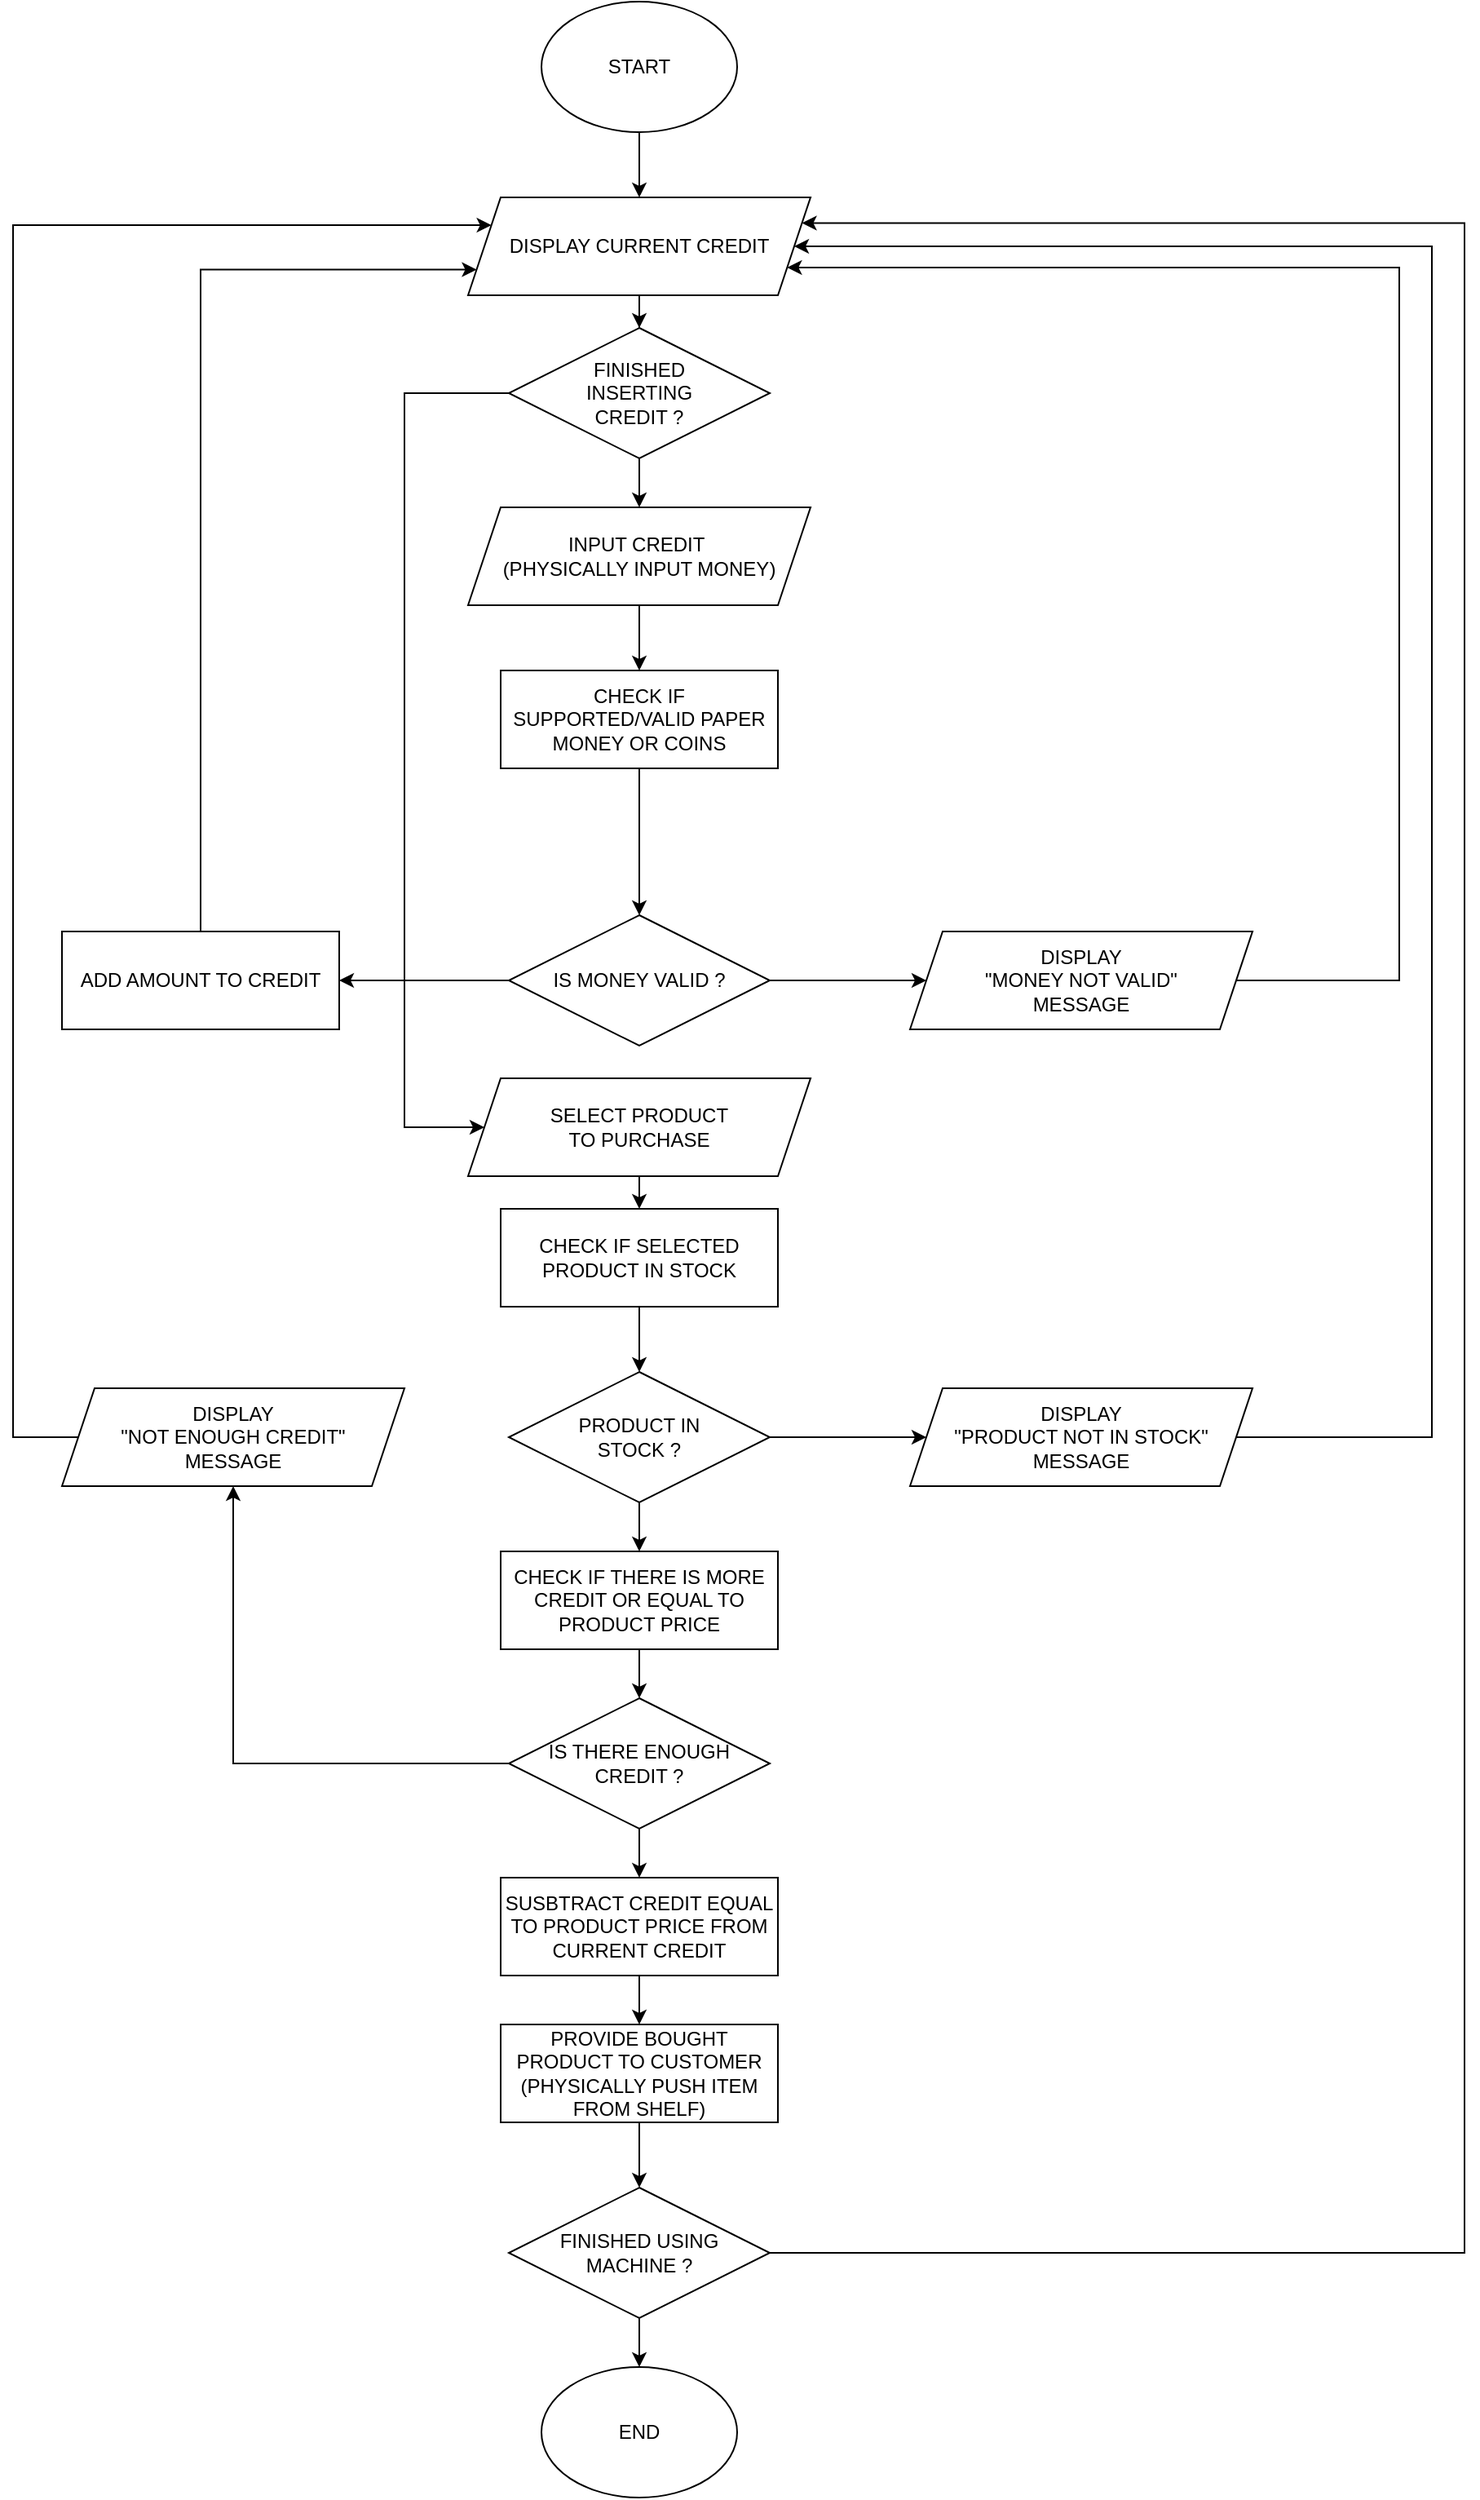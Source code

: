 <mxfile version="13.9.9" type="github" pages="2"><diagram id="qnHXnvt9fU2-0mYcGVFx" name="Page-1"><mxGraphModel dx="842" dy="550" grid="1" gridSize="10" guides="1" tooltips="1" connect="1" arrows="1" fold="1" page="1" pageScale="1" pageWidth="1169" pageHeight="1654" math="0" shadow="0"><root><mxCell id="0"/><mxCell id="1" parent="0"/><mxCell id="6ifoQp81T10a2pGOSros-1" style="edgeStyle=orthogonalEdgeStyle;rounded=0;orthogonalLoop=1;jettySize=auto;html=1;entryX=0.5;entryY=0;entryDx=0;entryDy=0;" parent="1" source="6ifoQp81T10a2pGOSros-2" edge="1"><mxGeometry relative="1" as="geometry"><mxPoint x="414" y="130" as="targetPoint"/></mxGeometry></mxCell><mxCell id="6ifoQp81T10a2pGOSros-2" value="START" style="ellipse;whiteSpace=wrap;html=1;" parent="1" vertex="1"><mxGeometry x="354" y="10" width="120" height="80" as="geometry"/></mxCell><mxCell id="6ifoQp81T10a2pGOSros-3" value="END" style="ellipse;whiteSpace=wrap;html=1;" parent="1" vertex="1"><mxGeometry x="354" y="1460" width="120" height="80" as="geometry"/></mxCell><mxCell id="6ifoQp81T10a2pGOSros-44" style="edgeStyle=orthogonalEdgeStyle;rounded=0;orthogonalLoop=1;jettySize=auto;html=1;entryX=0.5;entryY=0;entryDx=0;entryDy=0;" parent="1" source="6ifoQp81T10a2pGOSros-5" target="6ifoQp81T10a2pGOSros-9" edge="1"><mxGeometry relative="1" as="geometry"/></mxCell><mxCell id="6ifoQp81T10a2pGOSros-5" value="INPUT CREDIT&amp;nbsp;&lt;br&gt;(PHYSICALLY INPUT MONEY)" style="shape=parallelogram;perimeter=parallelogramPerimeter;whiteSpace=wrap;html=1;fixedSize=1;" parent="1" vertex="1"><mxGeometry x="309" y="320" width="210" height="60" as="geometry"/></mxCell><mxCell id="6ifoQp81T10a2pGOSros-6" style="edgeStyle=orthogonalEdgeStyle;rounded=0;orthogonalLoop=1;jettySize=auto;html=1;" parent="1" source="6ifoQp81T10a2pGOSros-7" edge="1"><mxGeometry relative="1" as="geometry"><mxPoint x="414" y="750" as="targetPoint"/></mxGeometry></mxCell><mxCell id="6ifoQp81T10a2pGOSros-7" value="SELECT PRODUCT &lt;br&gt;TO PURCHASE" style="shape=parallelogram;perimeter=parallelogramPerimeter;whiteSpace=wrap;html=1;fixedSize=1;" parent="1" vertex="1"><mxGeometry x="309" y="670" width="210" height="60" as="geometry"/></mxCell><mxCell id="6ifoQp81T10a2pGOSros-8" style="edgeStyle=orthogonalEdgeStyle;rounded=0;orthogonalLoop=1;jettySize=auto;html=1;entryX=0.5;entryY=0;entryDx=0;entryDy=0;" parent="1" source="6ifoQp81T10a2pGOSros-9" target="6ifoQp81T10a2pGOSros-12" edge="1"><mxGeometry relative="1" as="geometry"/></mxCell><mxCell id="6ifoQp81T10a2pGOSros-9" value="CHECK IF SUPPORTED/VALID PAPER MONEY OR COINS" style="rounded=0;whiteSpace=wrap;html=1;" parent="1" vertex="1"><mxGeometry x="329" y="420" width="170" height="60" as="geometry"/></mxCell><mxCell id="6ifoQp81T10a2pGOSros-10" style="edgeStyle=orthogonalEdgeStyle;rounded=0;orthogonalLoop=1;jettySize=auto;html=1;" parent="1" source="6ifoQp81T10a2pGOSros-12" target="6ifoQp81T10a2pGOSros-16" edge="1"><mxGeometry relative="1" as="geometry"/></mxCell><mxCell id="6ifoQp81T10a2pGOSros-11" style="edgeStyle=orthogonalEdgeStyle;rounded=0;orthogonalLoop=1;jettySize=auto;html=1;entryX=1;entryY=0.5;entryDx=0;entryDy=0;" parent="1" source="6ifoQp81T10a2pGOSros-12" target="6ifoQp81T10a2pGOSros-14" edge="1"><mxGeometry relative="1" as="geometry"/></mxCell><mxCell id="6ifoQp81T10a2pGOSros-12" value="IS MONEY VALID ?" style="rhombus;whiteSpace=wrap;html=1;" parent="1" vertex="1"><mxGeometry x="334" y="570" width="160" height="80" as="geometry"/></mxCell><mxCell id="6ifoQp81T10a2pGOSros-13" style="edgeStyle=orthogonalEdgeStyle;rounded=0;orthogonalLoop=1;jettySize=auto;html=1;entryX=0;entryY=0.75;entryDx=0;entryDy=0;" parent="1" source="6ifoQp81T10a2pGOSros-14" target="6ifoQp81T10a2pGOSros-18" edge="1"><mxGeometry relative="1" as="geometry"><Array as="points"><mxPoint x="145" y="174"/></Array></mxGeometry></mxCell><mxCell id="6ifoQp81T10a2pGOSros-14" value="ADD AMOUNT TO CREDIT" style="rounded=0;whiteSpace=wrap;html=1;" parent="1" vertex="1"><mxGeometry x="60" y="580" width="170" height="60" as="geometry"/></mxCell><mxCell id="6ifoQp81T10a2pGOSros-43" style="edgeStyle=orthogonalEdgeStyle;rounded=0;orthogonalLoop=1;jettySize=auto;html=1;entryX=1;entryY=0.75;entryDx=0;entryDy=0;exitX=1;exitY=0.5;exitDx=0;exitDy=0;" parent="1" source="6ifoQp81T10a2pGOSros-16" target="6ifoQp81T10a2pGOSros-18" edge="1"><mxGeometry relative="1" as="geometry"><Array as="points"><mxPoint x="880" y="610"/><mxPoint x="880" y="173"/></Array></mxGeometry></mxCell><mxCell id="6ifoQp81T10a2pGOSros-16" value="DISPLAY &lt;br&gt;&quot;MONEY NOT VALID&quot;&lt;br&gt;MESSAGE" style="shape=parallelogram;perimeter=parallelogramPerimeter;whiteSpace=wrap;html=1;fixedSize=1;" parent="1" vertex="1"><mxGeometry x="580" y="580" width="210" height="60" as="geometry"/></mxCell><mxCell id="6ifoQp81T10a2pGOSros-41" style="edgeStyle=orthogonalEdgeStyle;rounded=0;orthogonalLoop=1;jettySize=auto;html=1;entryX=0.5;entryY=0;entryDx=0;entryDy=0;" parent="1" source="6ifoQp81T10a2pGOSros-18" target="6ifoQp81T10a2pGOSros-21" edge="1"><mxGeometry relative="1" as="geometry"/></mxCell><mxCell id="6ifoQp81T10a2pGOSros-18" value="DISPLAY CURRENT CREDIT" style="shape=parallelogram;perimeter=parallelogramPerimeter;whiteSpace=wrap;html=1;fixedSize=1;" parent="1" vertex="1"><mxGeometry x="309" y="130" width="210" height="60" as="geometry"/></mxCell><mxCell id="6ifoQp81T10a2pGOSros-40" style="edgeStyle=orthogonalEdgeStyle;rounded=0;orthogonalLoop=1;jettySize=auto;html=1;entryX=0.5;entryY=0;entryDx=0;entryDy=0;" parent="1" source="6ifoQp81T10a2pGOSros-21" target="6ifoQp81T10a2pGOSros-5" edge="1"><mxGeometry relative="1" as="geometry"/></mxCell><mxCell id="6ifoQp81T10a2pGOSros-42" style="edgeStyle=orthogonalEdgeStyle;rounded=0;orthogonalLoop=1;jettySize=auto;html=1;entryX=0;entryY=0.5;entryDx=0;entryDy=0;" parent="1" source="6ifoQp81T10a2pGOSros-21" target="6ifoQp81T10a2pGOSros-7" edge="1"><mxGeometry relative="1" as="geometry"><Array as="points"><mxPoint x="270" y="250"/><mxPoint x="270" y="700"/></Array></mxGeometry></mxCell><mxCell id="6ifoQp81T10a2pGOSros-21" value="FINISHED&lt;br&gt;INSERTING&lt;br&gt;CREDIT ?" style="rhombus;whiteSpace=wrap;html=1;" parent="1" vertex="1"><mxGeometry x="334" y="210" width="160" height="80" as="geometry"/></mxCell><mxCell id="6ifoQp81T10a2pGOSros-22" style="edgeStyle=orthogonalEdgeStyle;rounded=0;orthogonalLoop=1;jettySize=auto;html=1;entryX=0.5;entryY=0;entryDx=0;entryDy=0;" parent="1" source="6ifoQp81T10a2pGOSros-23" target="6ifoQp81T10a2pGOSros-25" edge="1"><mxGeometry relative="1" as="geometry"/></mxCell><mxCell id="6ifoQp81T10a2pGOSros-23" value="CHECK IF SELECTED PRODUCT IN STOCK" style="rounded=0;whiteSpace=wrap;html=1;" parent="1" vertex="1"><mxGeometry x="329" y="750" width="170" height="60" as="geometry"/></mxCell><mxCell id="6ifoQp81T10a2pGOSros-24" style="edgeStyle=orthogonalEdgeStyle;rounded=0;orthogonalLoop=1;jettySize=auto;html=1;entryX=0;entryY=0.5;entryDx=0;entryDy=0;" parent="1" source="6ifoQp81T10a2pGOSros-25" target="6ifoQp81T10a2pGOSros-34" edge="1"><mxGeometry relative="1" as="geometry"/></mxCell><mxCell id="6ifoQp81T10a2pGOSros-45" style="edgeStyle=orthogonalEdgeStyle;rounded=0;orthogonalLoop=1;jettySize=auto;html=1;entryX=0.5;entryY=0;entryDx=0;entryDy=0;" parent="1" source="6ifoQp81T10a2pGOSros-25" target="6ifoQp81T10a2pGOSros-28" edge="1"><mxGeometry relative="1" as="geometry"/></mxCell><mxCell id="6ifoQp81T10a2pGOSros-25" value="PRODUCT IN&lt;br&gt;STOCK ?" style="rhombus;whiteSpace=wrap;html=1;" parent="1" vertex="1"><mxGeometry x="334" y="850" width="160" height="80" as="geometry"/></mxCell><mxCell id="6ifoQp81T10a2pGOSros-26" style="edgeStyle=orthogonalEdgeStyle;rounded=0;orthogonalLoop=1;jettySize=auto;html=1;entryX=0.5;entryY=1;entryDx=0;entryDy=0;exitX=0;exitY=0.5;exitDx=0;exitDy=0;" parent="1" source="6ifoQp81T10a2pGOSros-27" target="6ifoQp81T10a2pGOSros-32" edge="1"><mxGeometry relative="1" as="geometry"><Array as="points"><mxPoint x="165" y="1090"/></Array></mxGeometry></mxCell><mxCell id="6ifoQp81T10a2pGOSros-47" style="edgeStyle=orthogonalEdgeStyle;rounded=0;orthogonalLoop=1;jettySize=auto;html=1;entryX=0.5;entryY=0;entryDx=0;entryDy=0;" parent="1" source="6ifoQp81T10a2pGOSros-27" target="6ifoQp81T10a2pGOSros-29" edge="1"><mxGeometry relative="1" as="geometry"/></mxCell><mxCell id="6ifoQp81T10a2pGOSros-27" value="IS THERE ENOUGH&lt;br&gt;CREDIT ?" style="rhombus;whiteSpace=wrap;html=1;" parent="1" vertex="1"><mxGeometry x="334" y="1050" width="160" height="80" as="geometry"/></mxCell><mxCell id="6ifoQp81T10a2pGOSros-46" style="edgeStyle=orthogonalEdgeStyle;rounded=0;orthogonalLoop=1;jettySize=auto;html=1;entryX=0.5;entryY=0;entryDx=0;entryDy=0;" parent="1" source="6ifoQp81T10a2pGOSros-28" target="6ifoQp81T10a2pGOSros-27" edge="1"><mxGeometry relative="1" as="geometry"/></mxCell><mxCell id="6ifoQp81T10a2pGOSros-28" value="CHECK IF THERE IS MORE CREDIT OR EQUAL TO PRODUCT PRICE" style="rounded=0;whiteSpace=wrap;html=1;" parent="1" vertex="1"><mxGeometry x="329" y="960" width="170" height="60" as="geometry"/></mxCell><mxCell id="6ifoQp81T10a2pGOSros-48" style="edgeStyle=orthogonalEdgeStyle;rounded=0;orthogonalLoop=1;jettySize=auto;html=1;entryX=0.5;entryY=0;entryDx=0;entryDy=0;" parent="1" source="6ifoQp81T10a2pGOSros-29" target="6ifoQp81T10a2pGOSros-30" edge="1"><mxGeometry relative="1" as="geometry"/></mxCell><mxCell id="6ifoQp81T10a2pGOSros-29" value="SUSBTRACT CREDIT EQUAL TO PRODUCT PRICE FROM CURRENT CREDIT" style="rounded=0;whiteSpace=wrap;html=1;" parent="1" vertex="1"><mxGeometry x="329" y="1160" width="170" height="60" as="geometry"/></mxCell><mxCell id="6ifoQp81T10a2pGOSros-49" style="edgeStyle=orthogonalEdgeStyle;rounded=0;orthogonalLoop=1;jettySize=auto;html=1;entryX=0.5;entryY=0;entryDx=0;entryDy=0;" parent="1" source="6ifoQp81T10a2pGOSros-30" target="6ifoQp81T10a2pGOSros-37" edge="1"><mxGeometry relative="1" as="geometry"/></mxCell><mxCell id="6ifoQp81T10a2pGOSros-30" value="PROVIDE BOUGHT PRODUCT TO CUSTOMER&lt;br&gt;(PHYSICALLY PUSH ITEM FROM SHELF)" style="rounded=0;whiteSpace=wrap;html=1;" parent="1" vertex="1"><mxGeometry x="329" y="1250" width="170" height="60" as="geometry"/></mxCell><mxCell id="6ifoQp81T10a2pGOSros-31" style="edgeStyle=orthogonalEdgeStyle;rounded=0;orthogonalLoop=1;jettySize=auto;html=1;exitX=0;exitY=0.5;exitDx=0;exitDy=0;entryX=0;entryY=0.25;entryDx=0;entryDy=0;" parent="1" source="6ifoQp81T10a2pGOSros-32" target="6ifoQp81T10a2pGOSros-18" edge="1"><mxGeometry relative="1" as="geometry"><Array as="points"><mxPoint x="30" y="890"/><mxPoint x="30" y="147"/></Array><mxPoint x="314" y="150" as="targetPoint"/></mxGeometry></mxCell><mxCell id="6ifoQp81T10a2pGOSros-32" value="DISPLAY &lt;br&gt;&quot;NOT ENOUGH CREDIT&quot;&lt;br&gt;MESSAGE" style="shape=parallelogram;perimeter=parallelogramPerimeter;whiteSpace=wrap;html=1;fixedSize=1;" parent="1" vertex="1"><mxGeometry x="60" y="860" width="210" height="60" as="geometry"/></mxCell><mxCell id="6ifoQp81T10a2pGOSros-33" style="edgeStyle=orthogonalEdgeStyle;rounded=0;orthogonalLoop=1;jettySize=auto;html=1;entryX=1;entryY=0.5;entryDx=0;entryDy=0;" parent="1" source="6ifoQp81T10a2pGOSros-34" target="6ifoQp81T10a2pGOSros-18" edge="1"><mxGeometry relative="1" as="geometry"><mxPoint x="509" y="695" as="targetPoint"/><Array as="points"><mxPoint x="900" y="890"/><mxPoint x="900" y="160"/></Array></mxGeometry></mxCell><mxCell id="6ifoQp81T10a2pGOSros-34" value="DISPLAY &lt;br&gt;&quot;PRODUCT NOT IN STOCK&quot;&lt;br&gt;MESSAGE" style="shape=parallelogram;perimeter=parallelogramPerimeter;whiteSpace=wrap;html=1;fixedSize=1;" parent="1" vertex="1"><mxGeometry x="580" y="860" width="210" height="60" as="geometry"/></mxCell><mxCell id="6ifoQp81T10a2pGOSros-35" style="edgeStyle=orthogonalEdgeStyle;rounded=0;orthogonalLoop=1;jettySize=auto;html=1;entryX=1;entryY=0.25;entryDx=0;entryDy=0;" parent="1" source="6ifoQp81T10a2pGOSros-37" target="6ifoQp81T10a2pGOSros-18" edge="1"><mxGeometry relative="1" as="geometry"><mxPoint x="860" y="490" as="targetPoint"/><Array as="points"><mxPoint x="920" y="1390"/><mxPoint x="920" y="146"/></Array></mxGeometry></mxCell><mxCell id="6ifoQp81T10a2pGOSros-36" style="edgeStyle=orthogonalEdgeStyle;rounded=0;orthogonalLoop=1;jettySize=auto;html=1;entryX=0.5;entryY=0;entryDx=0;entryDy=0;" parent="1" source="6ifoQp81T10a2pGOSros-37" target="6ifoQp81T10a2pGOSros-3" edge="1"><mxGeometry relative="1" as="geometry"/></mxCell><mxCell id="6ifoQp81T10a2pGOSros-37" value="FINISHED USING &lt;br&gt;MACHINE ?" style="rhombus;whiteSpace=wrap;html=1;" parent="1" vertex="1"><mxGeometry x="334" y="1350" width="160" height="80" as="geometry"/></mxCell></root></mxGraphModel></diagram><diagram id="6Bh8lCDhcEQPyuCu0BOd" name="Page-2"><mxGraphModel dx="842" dy="550" grid="1" gridSize="10" guides="1" tooltips="1" connect="1" arrows="1" fold="1" page="1" pageScale="1" pageWidth="1169" pageHeight="1654" math="0" shadow="0"><root><mxCell id="-PKEQB7ZqHEMasJLh4LT-0"/><mxCell id="-PKEQB7ZqHEMasJLh4LT-1" parent="-PKEQB7ZqHEMasJLh4LT-0"/></root></mxGraphModel></diagram></mxfile>